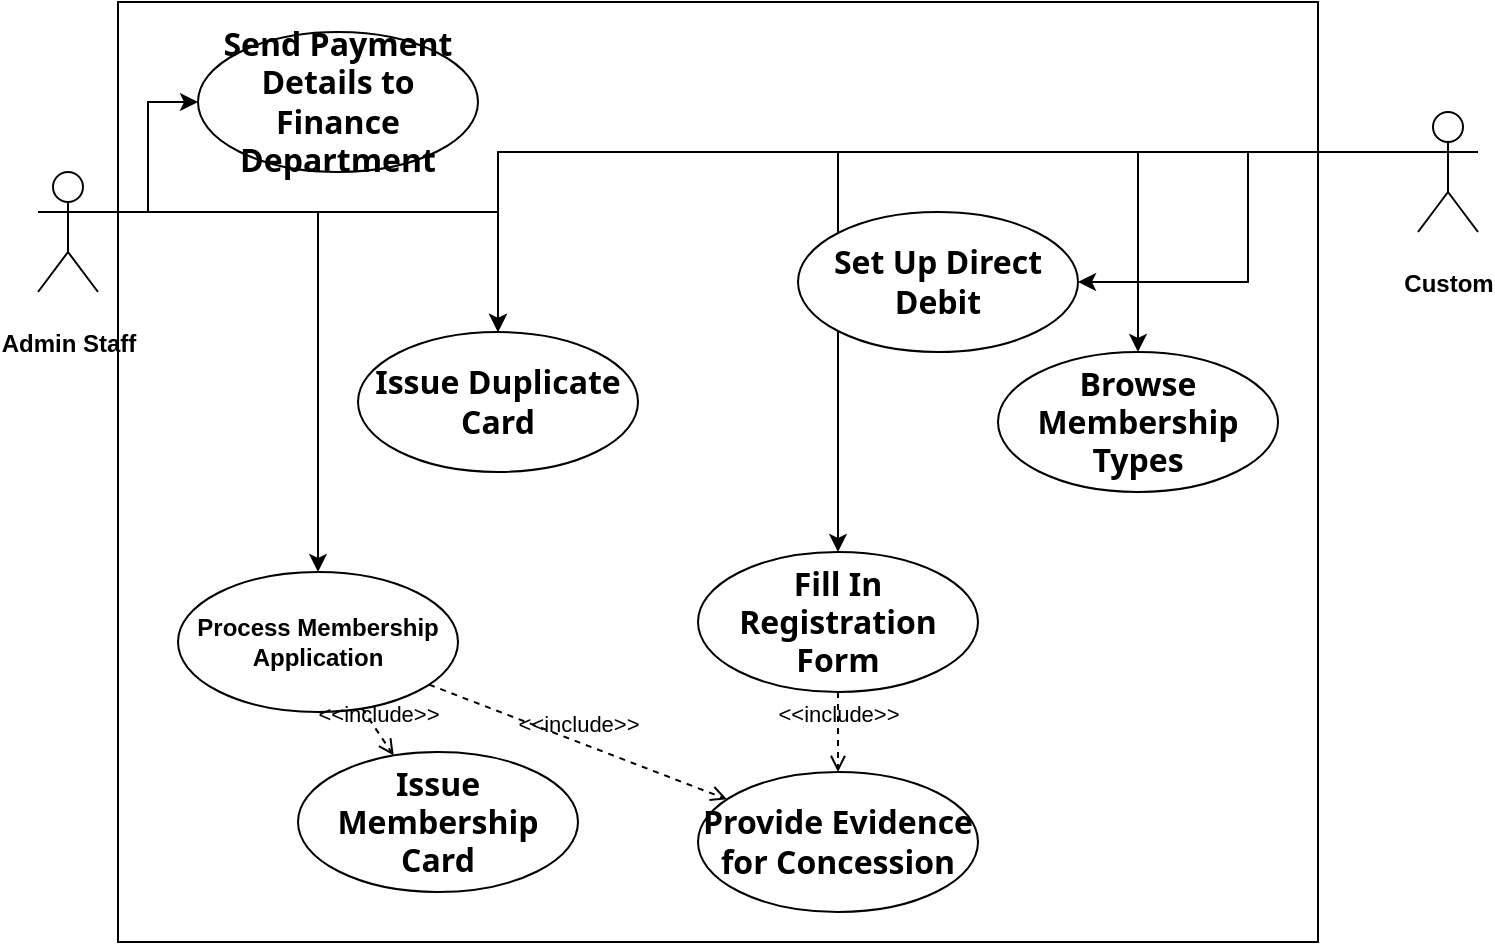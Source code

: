 <mxfile version="22.1.18" type="github">
  <diagram id="C5RBs43oDa-KdzZeNtuy" name="Page-1">
    <mxGraphModel dx="1434" dy="746" grid="1" gridSize="10" guides="1" tooltips="1" connect="1" arrows="1" fold="1" page="1" pageScale="1" pageWidth="827" pageHeight="1169" math="0" shadow="0">
      <root>
        <mxCell id="WIyWlLk6GJQsqaUBKTNV-0" />
        <mxCell id="WIyWlLk6GJQsqaUBKTNV-1" parent="WIyWlLk6GJQsqaUBKTNV-0" />
        <mxCell id="3xh4gDNy4hl7n75_LbkB-38" value="" style="rounded=0;whiteSpace=wrap;html=1;fillColor=none;" vertex="1" parent="WIyWlLk6GJQsqaUBKTNV-1">
          <mxGeometry x="90" y="100" width="600" height="470" as="geometry" />
        </mxCell>
        <mxCell id="3xh4gDNy4hl7n75_LbkB-29" style="edgeStyle=orthogonalEdgeStyle;rounded=0;orthogonalLoop=1;jettySize=auto;html=1;exitX=0;exitY=0.333;exitDx=0;exitDy=0;exitPerimeter=0;" edge="1" parent="WIyWlLk6GJQsqaUBKTNV-1" source="3xh4gDNy4hl7n75_LbkB-0" target="3xh4gDNy4hl7n75_LbkB-5">
          <mxGeometry relative="1" as="geometry" />
        </mxCell>
        <mxCell id="3xh4gDNy4hl7n75_LbkB-36" style="edgeStyle=orthogonalEdgeStyle;rounded=0;orthogonalLoop=1;jettySize=auto;html=1;exitX=0;exitY=0.333;exitDx=0;exitDy=0;exitPerimeter=0;" edge="1" parent="WIyWlLk6GJQsqaUBKTNV-1" source="3xh4gDNy4hl7n75_LbkB-0" target="3xh4gDNy4hl7n75_LbkB-12">
          <mxGeometry relative="1" as="geometry" />
        </mxCell>
        <mxCell id="3xh4gDNy4hl7n75_LbkB-37" style="edgeStyle=orthogonalEdgeStyle;rounded=0;orthogonalLoop=1;jettySize=auto;html=1;exitX=0;exitY=0.333;exitDx=0;exitDy=0;exitPerimeter=0;" edge="1" parent="WIyWlLk6GJQsqaUBKTNV-1" source="3xh4gDNy4hl7n75_LbkB-0" target="3xh4gDNy4hl7n75_LbkB-4">
          <mxGeometry relative="1" as="geometry" />
        </mxCell>
        <mxCell id="3xh4gDNy4hl7n75_LbkB-41" style="edgeStyle=orthogonalEdgeStyle;rounded=0;orthogonalLoop=1;jettySize=auto;html=1;exitX=0;exitY=0.333;exitDx=0;exitDy=0;exitPerimeter=0;" edge="1" parent="WIyWlLk6GJQsqaUBKTNV-1" source="3xh4gDNy4hl7n75_LbkB-0" target="3xh4gDNy4hl7n75_LbkB-14">
          <mxGeometry relative="1" as="geometry" />
        </mxCell>
        <mxCell id="3xh4gDNy4hl7n75_LbkB-0" value="&lt;p class=&quot;MsoNormal&quot;&gt;&lt;b&gt;Custom&lt;/b&gt;&lt;/p&gt;" style="shape=umlActor;verticalLabelPosition=bottom;verticalAlign=top;html=1;outlineConnect=0;" vertex="1" parent="WIyWlLk6GJQsqaUBKTNV-1">
          <mxGeometry x="740" y="155" width="30" height="60" as="geometry" />
        </mxCell>
        <mxCell id="3xh4gDNy4hl7n75_LbkB-28" style="edgeStyle=orthogonalEdgeStyle;rounded=0;orthogonalLoop=1;jettySize=auto;html=1;exitX=1;exitY=0.333;exitDx=0;exitDy=0;exitPerimeter=0;" edge="1" parent="WIyWlLk6GJQsqaUBKTNV-1" source="3xh4gDNy4hl7n75_LbkB-3" target="3xh4gDNy4hl7n75_LbkB-14">
          <mxGeometry relative="1" as="geometry" />
        </mxCell>
        <mxCell id="3xh4gDNy4hl7n75_LbkB-30" style="edgeStyle=orthogonalEdgeStyle;rounded=0;orthogonalLoop=1;jettySize=auto;html=1;exitX=1;exitY=0.333;exitDx=0;exitDy=0;exitPerimeter=0;" edge="1" parent="WIyWlLk6GJQsqaUBKTNV-1" source="3xh4gDNy4hl7n75_LbkB-3" target="3xh4gDNy4hl7n75_LbkB-10">
          <mxGeometry relative="1" as="geometry" />
        </mxCell>
        <mxCell id="3xh4gDNy4hl7n75_LbkB-35" style="edgeStyle=orthogonalEdgeStyle;rounded=0;orthogonalLoop=1;jettySize=auto;html=1;exitX=1;exitY=0.333;exitDx=0;exitDy=0;exitPerimeter=0;" edge="1" parent="WIyWlLk6GJQsqaUBKTNV-1" source="3xh4gDNy4hl7n75_LbkB-3" target="3xh4gDNy4hl7n75_LbkB-15">
          <mxGeometry relative="1" as="geometry" />
        </mxCell>
        <mxCell id="3xh4gDNy4hl7n75_LbkB-3" value="&lt;p class=&quot;MsoNormal&quot;&gt;&lt;b&gt;Admin Staff&lt;/b&gt;&lt;/p&gt;" style="shape=umlActor;verticalLabelPosition=bottom;verticalAlign=top;html=1;" vertex="1" parent="WIyWlLk6GJQsqaUBKTNV-1">
          <mxGeometry x="50" y="185" width="30" height="60" as="geometry" />
        </mxCell>
        <mxCell id="3xh4gDNy4hl7n75_LbkB-4" value="&lt;p class=&quot;MsoNormal&quot;&gt;&lt;b&gt;&lt;span style=&quot;mso-spacerun:&#39;yes&#39;;font-family:&#39;Segoe UI&#39;;mso-fareast-font-family:宋体;&#xa;color:rgb(55,65,81);font-weight:bold;font-size:12.0pt;&#xa;mso-font-kerning:0.0pt;&quot;&gt;Browse Membership Types&lt;/span&gt;&lt;/b&gt;&lt;/p&gt;" style="ellipse;whiteSpace=wrap;html=1;" vertex="1" parent="WIyWlLk6GJQsqaUBKTNV-1">
          <mxGeometry x="530" y="275" width="140" height="70" as="geometry" />
        </mxCell>
        <mxCell id="3xh4gDNy4hl7n75_LbkB-5" value="&lt;p class=&quot;MsoNormal&quot;&gt;&lt;b&gt;&lt;span style=&quot;mso-spacerun:&#39;yes&#39;;font-family:&#39;Segoe UI&#39;;mso-fareast-font-family:宋体;&#xa;color:rgb(55,65,81);font-weight:bold;font-size:12.0pt;&#xa;mso-font-kerning:0.0pt;&quot;&gt;Fill In Registration Form&lt;/span&gt;&lt;/b&gt;&lt;/p&gt;" style="ellipse;whiteSpace=wrap;html=1;" vertex="1" parent="WIyWlLk6GJQsqaUBKTNV-1">
          <mxGeometry x="380" y="375" width="140" height="70" as="geometry" />
        </mxCell>
        <mxCell id="3xh4gDNy4hl7n75_LbkB-6" value="&lt;p class=&quot;MsoNormal&quot;&gt;&lt;b&gt;&lt;span style=&quot;mso-spacerun:&#39;yes&#39;;font-family:&#39;Segoe UI&#39;;mso-fareast-font-family:宋体;&#xa;color:rgb(55,65,81);font-weight:bold;font-size:12.0pt;&#xa;mso-font-kerning:0.0pt;&quot;&gt;Provide Evidence for Concession&lt;/span&gt;&lt;/b&gt;&lt;/p&gt;" style="ellipse;whiteSpace=wrap;html=1;" vertex="1" parent="WIyWlLk6GJQsqaUBKTNV-1">
          <mxGeometry x="380" y="485" width="140" height="70" as="geometry" />
        </mxCell>
        <mxCell id="3xh4gDNy4hl7n75_LbkB-10" value="&lt;p class=&quot;MsoNormal&quot;&gt;&lt;b&gt;Process Membership Application&lt;/b&gt;&lt;/p&gt;" style="ellipse;whiteSpace=wrap;html=1;" vertex="1" parent="WIyWlLk6GJQsqaUBKTNV-1">
          <mxGeometry x="120" y="385" width="140" height="70" as="geometry" />
        </mxCell>
        <mxCell id="3xh4gDNy4hl7n75_LbkB-12" value="&lt;p class=&quot;MsoNormal&quot;&gt;&lt;b&gt;&lt;span style=&quot;mso-spacerun:&#39;yes&#39;;font-family:&#39;Segoe UI&#39;;mso-fareast-font-family:宋体;&#xa;color:rgb(55,65,81);font-weight:bold;font-size:12.0pt;&#xa;mso-font-kerning:0.0pt;&quot;&gt;Set Up Direct Debit&lt;/span&gt;&lt;/b&gt;&lt;/p&gt;" style="ellipse;whiteSpace=wrap;html=1;" vertex="1" parent="WIyWlLk6GJQsqaUBKTNV-1">
          <mxGeometry x="430" y="205" width="140" height="70" as="geometry" />
        </mxCell>
        <mxCell id="3xh4gDNy4hl7n75_LbkB-13" value="&lt;p class=&quot;MsoNormal&quot;&gt;&lt;b&gt;&lt;span style=&quot;mso-spacerun:&#39;yes&#39;;font-family:&#39;Segoe UI&#39;;mso-fareast-font-family:宋体;&#xa;color:rgb(55,65,81);font-weight:bold;font-size:12.0pt;&#xa;mso-font-kerning:0.0pt;&quot;&gt;Issue Membership Card&lt;/span&gt;&lt;/b&gt;&lt;/p&gt;" style="ellipse;whiteSpace=wrap;html=1;" vertex="1" parent="WIyWlLk6GJQsqaUBKTNV-1">
          <mxGeometry x="180" y="475" width="140" height="70" as="geometry" />
        </mxCell>
        <mxCell id="3xh4gDNy4hl7n75_LbkB-14" value="&lt;p class=&quot;MsoNormal&quot;&gt;&lt;b&gt;&lt;span style=&quot;mso-spacerun:&#39;yes&#39;;font-family:&#39;Segoe UI&#39;;mso-fareast-font-family:宋体;&#xa;color:rgb(55,65,81);font-weight:bold;font-size:12.0pt;&#xa;mso-font-kerning:0.0pt;&quot;&gt;Issue Duplicate Card&lt;/span&gt;&lt;/b&gt;&lt;/p&gt;" style="ellipse;whiteSpace=wrap;html=1;" vertex="1" parent="WIyWlLk6GJQsqaUBKTNV-1">
          <mxGeometry x="210" y="265" width="140" height="70" as="geometry" />
        </mxCell>
        <mxCell id="3xh4gDNy4hl7n75_LbkB-15" value="&lt;p class=&quot;MsoNormal&quot;&gt;&lt;b&gt;&lt;span style=&quot;mso-spacerun:&#39;yes&#39;;font-family:&#39;Segoe UI&#39;;mso-fareast-font-family:宋体;&#xa;color:rgb(55,65,81);font-weight:bold;font-size:12.0pt;&#xa;mso-font-kerning:0.0pt;&quot;&gt;Send Payment Details to Finance Department&lt;/span&gt;&lt;/b&gt;&lt;/p&gt;" style="ellipse;whiteSpace=wrap;html=1;" vertex="1" parent="WIyWlLk6GJQsqaUBKTNV-1">
          <mxGeometry x="130" y="115" width="140" height="70" as="geometry" />
        </mxCell>
        <mxCell id="3xh4gDNy4hl7n75_LbkB-16" value="&amp;lt;&amp;lt;include&amp;gt;&amp;gt;" style="html=1;verticalAlign=bottom;labelBackgroundColor=none;endArrow=open;endFill=0;dashed=1;rounded=0;exitX=0.5;exitY=1;exitDx=0;exitDy=0;" edge="1" parent="WIyWlLk6GJQsqaUBKTNV-1" source="3xh4gDNy4hl7n75_LbkB-5" target="3xh4gDNy4hl7n75_LbkB-6">
          <mxGeometry width="160" relative="1" as="geometry">
            <mxPoint x="210" y="525" as="sourcePoint" />
            <mxPoint x="310" y="365" as="targetPoint" />
          </mxGeometry>
        </mxCell>
        <mxCell id="3xh4gDNy4hl7n75_LbkB-32" value="&amp;lt;&amp;lt;include&amp;gt;&amp;gt;" style="html=1;verticalAlign=bottom;labelBackgroundColor=none;endArrow=open;endFill=0;dashed=1;rounded=0;" edge="1" parent="WIyWlLk6GJQsqaUBKTNV-1" source="3xh4gDNy4hl7n75_LbkB-10" target="3xh4gDNy4hl7n75_LbkB-13">
          <mxGeometry width="160" relative="1" as="geometry">
            <mxPoint x="-15" y="465" as="sourcePoint" />
            <mxPoint x="145" y="465" as="targetPoint" />
          </mxGeometry>
        </mxCell>
        <mxCell id="3xh4gDNy4hl7n75_LbkB-42" value="&amp;lt;&amp;lt;include&amp;gt;&amp;gt;" style="html=1;verticalAlign=bottom;labelBackgroundColor=none;endArrow=open;endFill=0;dashed=1;rounded=0;" edge="1" parent="WIyWlLk6GJQsqaUBKTNV-1" source="3xh4gDNy4hl7n75_LbkB-10" target="3xh4gDNy4hl7n75_LbkB-6">
          <mxGeometry width="160" relative="1" as="geometry">
            <mxPoint x="330" y="420" as="sourcePoint" />
            <mxPoint x="490" y="420" as="targetPoint" />
          </mxGeometry>
        </mxCell>
      </root>
    </mxGraphModel>
  </diagram>
</mxfile>

